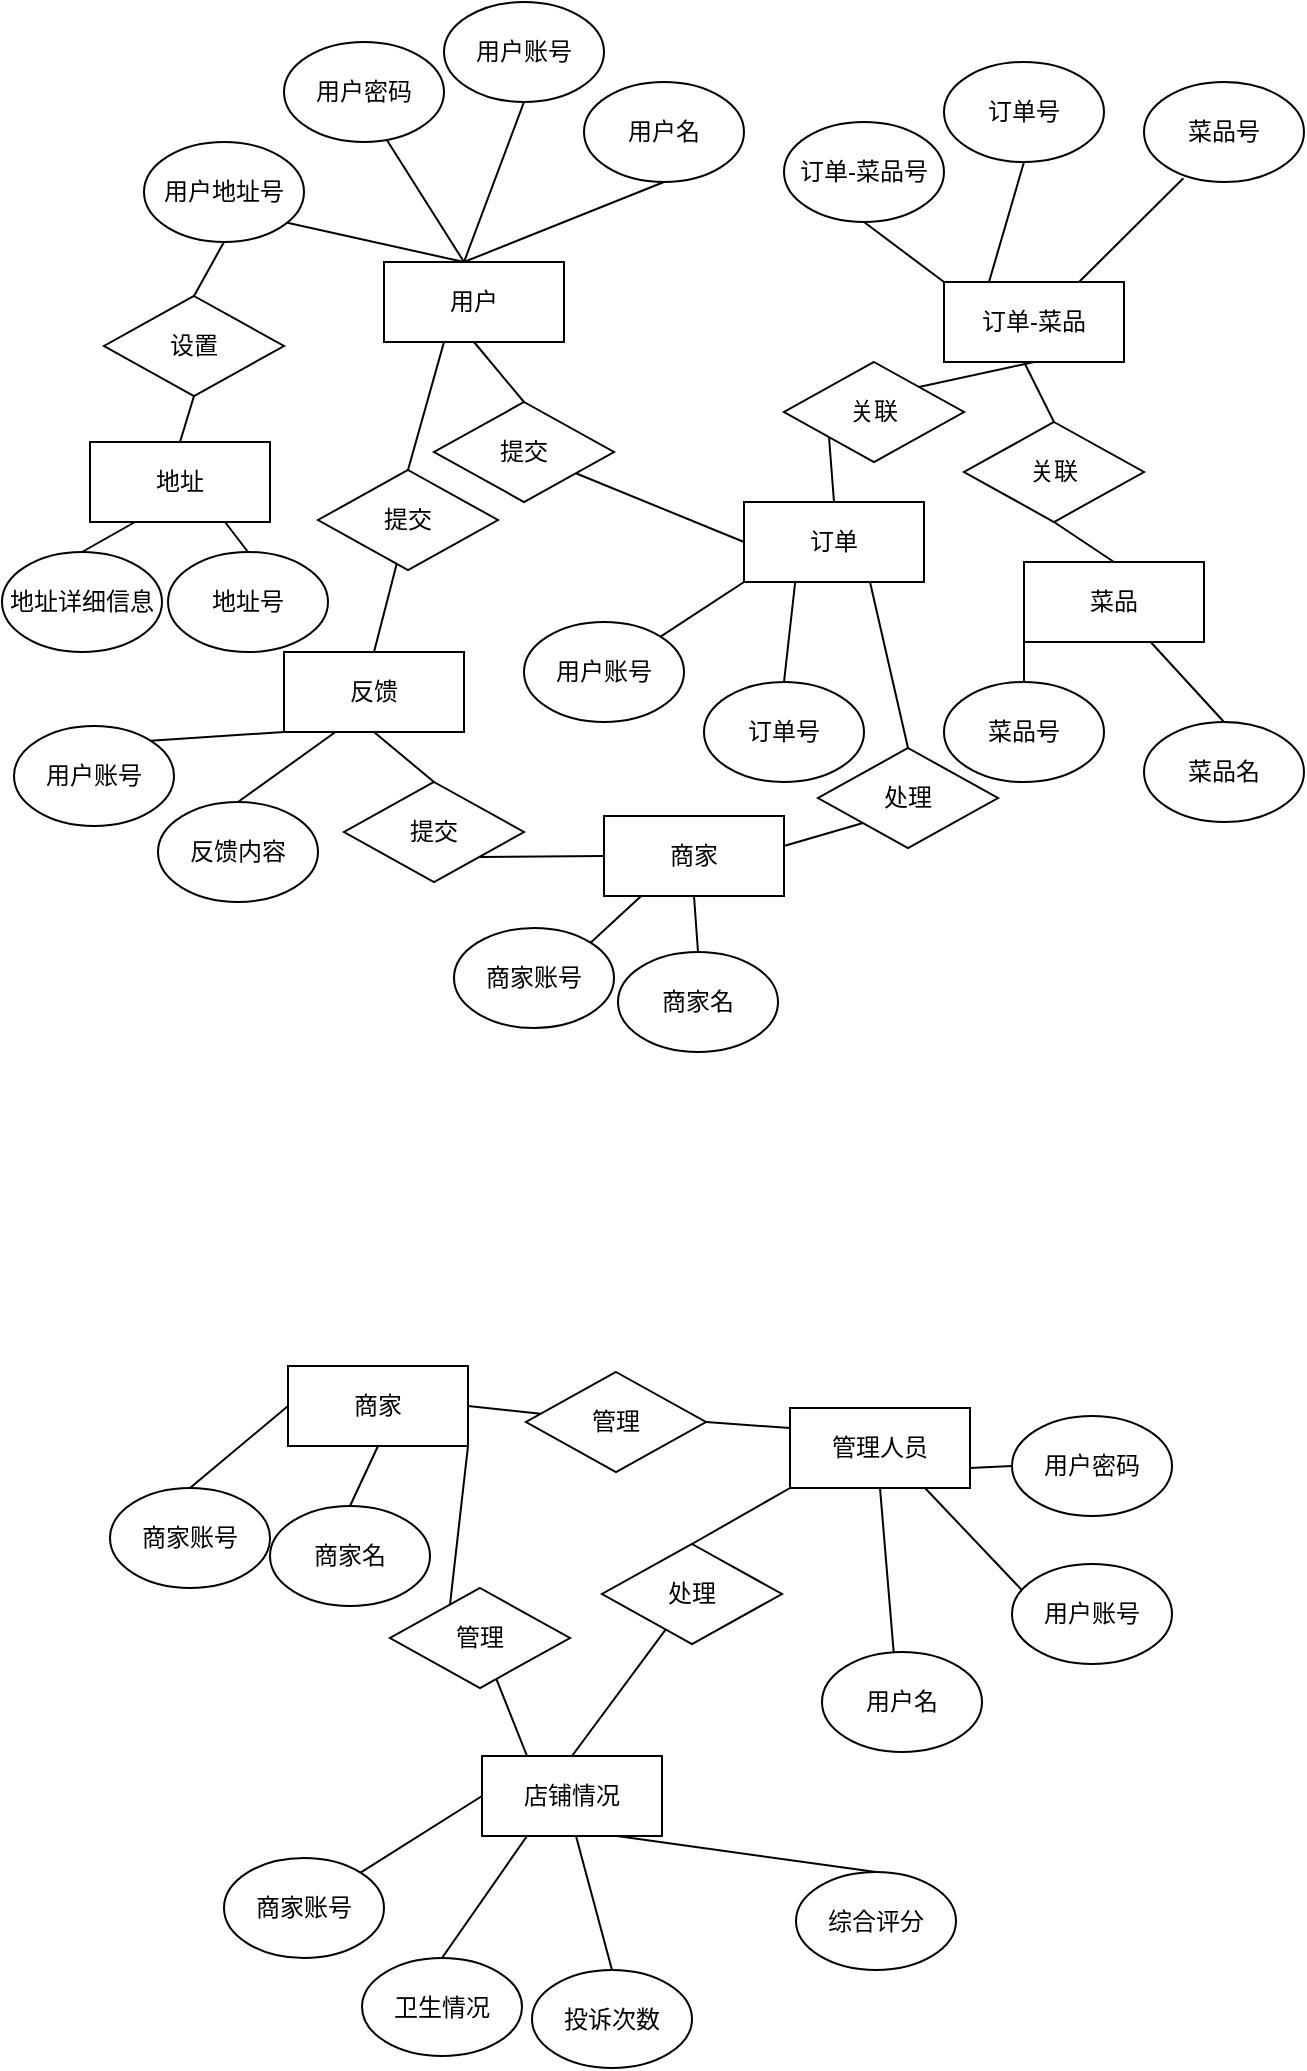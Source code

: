 <mxfile version="20.5.1" type="github">
  <diagram id="eNidESBqAF4DQQRwtHDU" name="Page-1">
    <mxGraphModel dx="1000" dy="600" grid="0" gridSize="10" guides="1" tooltips="1" connect="1" arrows="1" fold="1" page="1" pageScale="1" pageWidth="827" pageHeight="1169" math="0" shadow="0">
      <root>
        <mxCell id="0" />
        <mxCell id="1" parent="0" />
        <mxCell id="hhgO8jSMTBiHvEmgLpF0-1" value="用户" style="rounded=0;whiteSpace=wrap;html=1;" vertex="1" parent="1">
          <mxGeometry x="265" y="200" width="90" height="40" as="geometry" />
        </mxCell>
        <mxCell id="hhgO8jSMTBiHvEmgLpF0-4" value="" style="endArrow=none;html=1;rounded=0;entryX=0.5;entryY=1;entryDx=0;entryDy=0;" edge="1" parent="1" target="hhgO8jSMTBiHvEmgLpF0-5">
          <mxGeometry width="50" height="50" relative="1" as="geometry">
            <mxPoint x="305" y="200" as="sourcePoint" />
            <mxPoint x="315" y="160" as="targetPoint" />
          </mxGeometry>
        </mxCell>
        <mxCell id="hhgO8jSMTBiHvEmgLpF0-5" value="用户名" style="ellipse;whiteSpace=wrap;html=1;" vertex="1" parent="1">
          <mxGeometry x="365" y="110" width="80" height="50" as="geometry" />
        </mxCell>
        <mxCell id="hhgO8jSMTBiHvEmgLpF0-8" value="" style="endArrow=none;html=1;rounded=0;entryX=0.5;entryY=1;entryDx=0;entryDy=0;" edge="1" parent="1" target="hhgO8jSMTBiHvEmgLpF0-10">
          <mxGeometry width="50" height="50" relative="1" as="geometry">
            <mxPoint x="305" y="200" as="sourcePoint" />
            <mxPoint x="245" y="150" as="targetPoint" />
          </mxGeometry>
        </mxCell>
        <mxCell id="hhgO8jSMTBiHvEmgLpF0-10" value="用户账号" style="ellipse;whiteSpace=wrap;html=1;" vertex="1" parent="1">
          <mxGeometry x="295" y="70" width="80" height="50" as="geometry" />
        </mxCell>
        <mxCell id="hhgO8jSMTBiHvEmgLpF0-11" value="用户密码" style="ellipse;whiteSpace=wrap;html=1;" vertex="1" parent="1">
          <mxGeometry x="215" y="90" width="80" height="50" as="geometry" />
        </mxCell>
        <mxCell id="hhgO8jSMTBiHvEmgLpF0-13" value="" style="endArrow=none;html=1;rounded=0;entryX=0.64;entryY=0.972;entryDx=0;entryDy=0;entryPerimeter=0;" edge="1" parent="1" target="hhgO8jSMTBiHvEmgLpF0-11">
          <mxGeometry width="50" height="50" relative="1" as="geometry">
            <mxPoint x="305" y="200" as="sourcePoint" />
            <mxPoint x="355" y="150" as="targetPoint" />
          </mxGeometry>
        </mxCell>
        <mxCell id="hhgO8jSMTBiHvEmgLpF0-14" value="" style="endArrow=none;html=1;rounded=0;" edge="1" parent="1">
          <mxGeometry width="50" height="50" relative="1" as="geometry">
            <mxPoint x="215" y="180" as="sourcePoint" />
            <mxPoint x="305" y="200" as="targetPoint" />
          </mxGeometry>
        </mxCell>
        <mxCell id="hhgO8jSMTBiHvEmgLpF0-15" value="用户地址号" style="ellipse;whiteSpace=wrap;html=1;" vertex="1" parent="1">
          <mxGeometry x="145" y="140" width="80" height="50" as="geometry" />
        </mxCell>
        <mxCell id="hhgO8jSMTBiHvEmgLpF0-16" value="设置" style="rhombus;whiteSpace=wrap;html=1;" vertex="1" parent="1">
          <mxGeometry x="125" y="217" width="90" height="50" as="geometry" />
        </mxCell>
        <mxCell id="hhgO8jSMTBiHvEmgLpF0-17" value="" style="endArrow=none;html=1;rounded=0;exitX=0.5;exitY=0;exitDx=0;exitDy=0;" edge="1" parent="1" source="hhgO8jSMTBiHvEmgLpF0-16">
          <mxGeometry width="50" height="50" relative="1" as="geometry">
            <mxPoint x="135" y="240" as="sourcePoint" />
            <mxPoint x="185" y="190" as="targetPoint" />
          </mxGeometry>
        </mxCell>
        <mxCell id="hhgO8jSMTBiHvEmgLpF0-18" value="地址" style="rounded=0;whiteSpace=wrap;html=1;" vertex="1" parent="1">
          <mxGeometry x="118" y="290" width="90" height="40" as="geometry" />
        </mxCell>
        <mxCell id="hhgO8jSMTBiHvEmgLpF0-19" value="" style="endArrow=none;html=1;rounded=0;exitX=0.5;exitY=0;exitDx=0;exitDy=0;entryX=0.5;entryY=1;entryDx=0;entryDy=0;" edge="1" parent="1" source="hhgO8jSMTBiHvEmgLpF0-18" target="hhgO8jSMTBiHvEmgLpF0-16">
          <mxGeometry width="50" height="50" relative="1" as="geometry">
            <mxPoint x="135" y="360" as="sourcePoint" />
            <mxPoint x="185" y="310" as="targetPoint" />
          </mxGeometry>
        </mxCell>
        <mxCell id="hhgO8jSMTBiHvEmgLpF0-20" value="" style="endArrow=none;html=1;rounded=0;exitX=0.5;exitY=0;exitDx=0;exitDy=0;entryX=0.25;entryY=1;entryDx=0;entryDy=0;" edge="1" parent="1" source="hhgO8jSMTBiHvEmgLpF0-21" target="hhgO8jSMTBiHvEmgLpF0-18">
          <mxGeometry width="50" height="50" relative="1" as="geometry">
            <mxPoint x="125" y="430" as="sourcePoint" />
            <mxPoint x="175" y="400" as="targetPoint" />
          </mxGeometry>
        </mxCell>
        <mxCell id="hhgO8jSMTBiHvEmgLpF0-21" value="地址详细信息" style="ellipse;whiteSpace=wrap;html=1;" vertex="1" parent="1">
          <mxGeometry x="74" y="345" width="80" height="50" as="geometry" />
        </mxCell>
        <mxCell id="hhgO8jSMTBiHvEmgLpF0-22" value="" style="endArrow=none;html=1;rounded=0;entryX=0.5;entryY=1;entryDx=0;entryDy=0;" edge="1" parent="1" target="hhgO8jSMTBiHvEmgLpF0-1">
          <mxGeometry width="50" height="50" relative="1" as="geometry">
            <mxPoint x="335" y="270" as="sourcePoint" />
            <mxPoint x="325" y="240" as="targetPoint" />
          </mxGeometry>
        </mxCell>
        <mxCell id="hhgO8jSMTBiHvEmgLpF0-24" value="提交" style="rhombus;whiteSpace=wrap;html=1;" vertex="1" parent="1">
          <mxGeometry x="290" y="270" width="90" height="50" as="geometry" />
        </mxCell>
        <mxCell id="hhgO8jSMTBiHvEmgLpF0-26" value="" style="endArrow=none;html=1;rounded=0;" edge="1" parent="1" target="hhgO8jSMTBiHvEmgLpF0-24">
          <mxGeometry width="50" height="50" relative="1" as="geometry">
            <mxPoint x="445" y="340" as="sourcePoint" />
            <mxPoint x="375" y="300" as="targetPoint" />
            <Array as="points" />
          </mxGeometry>
        </mxCell>
        <mxCell id="hhgO8jSMTBiHvEmgLpF0-27" value="订单" style="rounded=0;whiteSpace=wrap;html=1;" vertex="1" parent="1">
          <mxGeometry x="445" y="320" width="90" height="40" as="geometry" />
        </mxCell>
        <mxCell id="hhgO8jSMTBiHvEmgLpF0-29" value="用户账号" style="ellipse;whiteSpace=wrap;html=1;" vertex="1" parent="1">
          <mxGeometry x="335" y="380" width="80" height="50" as="geometry" />
        </mxCell>
        <mxCell id="hhgO8jSMTBiHvEmgLpF0-30" value="订单号" style="ellipse;whiteSpace=wrap;html=1;" vertex="1" parent="1">
          <mxGeometry x="425" y="410" width="80" height="50" as="geometry" />
        </mxCell>
        <mxCell id="hhgO8jSMTBiHvEmgLpF0-32" value="" style="endArrow=none;html=1;rounded=0;exitX=1;exitY=0;exitDx=0;exitDy=0;" edge="1" parent="1" source="hhgO8jSMTBiHvEmgLpF0-29">
          <mxGeometry width="50" height="50" relative="1" as="geometry">
            <mxPoint x="395" y="410" as="sourcePoint" />
            <mxPoint x="445" y="360" as="targetPoint" />
          </mxGeometry>
        </mxCell>
        <mxCell id="hhgO8jSMTBiHvEmgLpF0-33" value="" style="endArrow=none;html=1;rounded=0;entryX=0.64;entryY=0.972;entryDx=0;entryDy=0;entryPerimeter=0;exitX=0.5;exitY=0;exitDx=0;exitDy=0;" edge="1" parent="1" source="hhgO8jSMTBiHvEmgLpF0-30">
          <mxGeometry width="50" height="50" relative="1" as="geometry">
            <mxPoint x="509.4" y="421.4" as="sourcePoint" />
            <mxPoint x="470.6" y="360" as="targetPoint" />
          </mxGeometry>
        </mxCell>
        <mxCell id="hhgO8jSMTBiHvEmgLpF0-34" value="订单-菜品" style="rounded=0;whiteSpace=wrap;html=1;" vertex="1" parent="1">
          <mxGeometry x="545" y="210" width="90" height="40" as="geometry" />
        </mxCell>
        <mxCell id="hhgO8jSMTBiHvEmgLpF0-35" value="订单-菜品号" style="ellipse;whiteSpace=wrap;html=1;" vertex="1" parent="1">
          <mxGeometry x="465" y="130" width="80" height="50" as="geometry" />
        </mxCell>
        <mxCell id="hhgO8jSMTBiHvEmgLpF0-36" value="" style="endArrow=none;html=1;rounded=0;exitX=0;exitY=0;exitDx=0;exitDy=0;" edge="1" parent="1" source="hhgO8jSMTBiHvEmgLpF0-34">
          <mxGeometry width="50" height="50" relative="1" as="geometry">
            <mxPoint x="589.08" y="214.4" as="sourcePoint" />
            <mxPoint x="504.996" y="180.002" as="targetPoint" />
            <Array as="points" />
          </mxGeometry>
        </mxCell>
        <mxCell id="hhgO8jSMTBiHvEmgLpF0-37" value="订单号" style="ellipse;whiteSpace=wrap;html=1;" vertex="1" parent="1">
          <mxGeometry x="545" y="100" width="80" height="50" as="geometry" />
        </mxCell>
        <mxCell id="hhgO8jSMTBiHvEmgLpF0-38" value="" style="endArrow=none;html=1;rounded=0;exitX=0.25;exitY=0;exitDx=0;exitDy=0;" edge="1" parent="1" source="hhgO8jSMTBiHvEmgLpF0-34">
          <mxGeometry width="50" height="50" relative="1" as="geometry">
            <mxPoint x="623.8" y="200" as="sourcePoint" />
            <mxPoint x="585" y="150" as="targetPoint" />
          </mxGeometry>
        </mxCell>
        <mxCell id="hhgO8jSMTBiHvEmgLpF0-39" value="地址号" style="ellipse;whiteSpace=wrap;html=1;" vertex="1" parent="1">
          <mxGeometry x="157" y="345" width="80" height="50" as="geometry" />
        </mxCell>
        <mxCell id="hhgO8jSMTBiHvEmgLpF0-40" value="" style="endArrow=none;html=1;rounded=0;exitX=0.5;exitY=0;exitDx=0;exitDy=0;entryX=0.75;entryY=1;entryDx=0;entryDy=0;" edge="1" parent="1" source="hhgO8jSMTBiHvEmgLpF0-39" target="hhgO8jSMTBiHvEmgLpF0-18">
          <mxGeometry width="50" height="50" relative="1" as="geometry">
            <mxPoint x="175" y="430" as="sourcePoint" />
            <mxPoint x="215" y="400" as="targetPoint" />
          </mxGeometry>
        </mxCell>
        <mxCell id="hhgO8jSMTBiHvEmgLpF0-41" value="" style="endArrow=none;html=1;rounded=0;exitX=0.75;exitY=0;exitDx=0;exitDy=0;entryX=0.246;entryY=0.963;entryDx=0;entryDy=0;entryPerimeter=0;" edge="1" parent="1" source="hhgO8jSMTBiHvEmgLpF0-34" target="hhgO8jSMTBiHvEmgLpF0-42">
          <mxGeometry width="50" height="50" relative="1" as="geometry">
            <mxPoint x="607.5" y="220" as="sourcePoint" />
            <mxPoint x="645" y="160" as="targetPoint" />
          </mxGeometry>
        </mxCell>
        <mxCell id="hhgO8jSMTBiHvEmgLpF0-42" value="菜品号" style="ellipse;whiteSpace=wrap;html=1;" vertex="1" parent="1">
          <mxGeometry x="645" y="110" width="80" height="50" as="geometry" />
        </mxCell>
        <mxCell id="hhgO8jSMTBiHvEmgLpF0-43" value="关联" style="rhombus;whiteSpace=wrap;html=1;" vertex="1" parent="1">
          <mxGeometry x="465" y="250" width="90" height="50" as="geometry" />
        </mxCell>
        <mxCell id="hhgO8jSMTBiHvEmgLpF0-45" value="" style="endArrow=none;html=1;rounded=0;entryX=0;entryY=1;entryDx=0;entryDy=0;exitX=0.5;exitY=0;exitDx=0;exitDy=0;" edge="1" parent="1" source="hhgO8jSMTBiHvEmgLpF0-27" target="hhgO8jSMTBiHvEmgLpF0-43">
          <mxGeometry width="50" height="50" relative="1" as="geometry">
            <mxPoint x="425" y="280" as="sourcePoint" />
            <mxPoint x="475" y="230" as="targetPoint" />
          </mxGeometry>
        </mxCell>
        <mxCell id="hhgO8jSMTBiHvEmgLpF0-46" value="" style="endArrow=none;html=1;rounded=0;entryX=0.5;entryY=1;entryDx=0;entryDy=0;exitX=1;exitY=0;exitDx=0;exitDy=0;" edge="1" parent="1" source="hhgO8jSMTBiHvEmgLpF0-43" target="hhgO8jSMTBiHvEmgLpF0-34">
          <mxGeometry width="50" height="50" relative="1" as="geometry">
            <mxPoint x="597.5" y="300" as="sourcePoint" />
            <mxPoint x="572.5" y="270" as="targetPoint" />
          </mxGeometry>
        </mxCell>
        <mxCell id="hhgO8jSMTBiHvEmgLpF0-47" value="" style="endArrow=none;html=1;rounded=0;entryX=0;entryY=1;entryDx=0;entryDy=0;exitX=0.5;exitY=0;exitDx=0;exitDy=0;" edge="1" parent="1" source="hhgO8jSMTBiHvEmgLpF0-48">
          <mxGeometry width="50" height="50" relative="1" as="geometry">
            <mxPoint x="605" y="280" as="sourcePoint" />
            <mxPoint x="585" y="250" as="targetPoint" />
          </mxGeometry>
        </mxCell>
        <mxCell id="hhgO8jSMTBiHvEmgLpF0-48" value="关联" style="rhombus;whiteSpace=wrap;html=1;" vertex="1" parent="1">
          <mxGeometry x="555" y="280" width="90" height="50" as="geometry" />
        </mxCell>
        <mxCell id="hhgO8jSMTBiHvEmgLpF0-49" value="菜品" style="rounded=0;whiteSpace=wrap;html=1;" vertex="1" parent="1">
          <mxGeometry x="585" y="350" width="90" height="40" as="geometry" />
        </mxCell>
        <mxCell id="hhgO8jSMTBiHvEmgLpF0-50" value="" style="endArrow=none;html=1;rounded=0;entryX=0.5;entryY=1;entryDx=0;entryDy=0;exitX=0.5;exitY=0;exitDx=0;exitDy=0;" edge="1" parent="1" source="hhgO8jSMTBiHvEmgLpF0-49" target="hhgO8jSMTBiHvEmgLpF0-48">
          <mxGeometry width="50" height="50" relative="1" as="geometry">
            <mxPoint x="682.5" y="362.5" as="sourcePoint" />
            <mxPoint x="615" y="320" as="targetPoint" />
          </mxGeometry>
        </mxCell>
        <mxCell id="hhgO8jSMTBiHvEmgLpF0-51" value="" style="endArrow=none;html=1;rounded=0;exitX=0.5;exitY=0;exitDx=0;exitDy=0;" edge="1" parent="1" source="hhgO8jSMTBiHvEmgLpF0-52">
          <mxGeometry width="50" height="50" relative="1" as="geometry">
            <mxPoint x="565" y="410" as="sourcePoint" />
            <mxPoint x="585" y="390" as="targetPoint" />
          </mxGeometry>
        </mxCell>
        <mxCell id="hhgO8jSMTBiHvEmgLpF0-52" value="菜品号" style="ellipse;whiteSpace=wrap;html=1;" vertex="1" parent="1">
          <mxGeometry x="545" y="410" width="80" height="50" as="geometry" />
        </mxCell>
        <mxCell id="hhgO8jSMTBiHvEmgLpF0-53" value="" style="endArrow=none;html=1;rounded=0;exitX=0.5;exitY=0;exitDx=0;exitDy=0;" edge="1" parent="1" source="hhgO8jSMTBiHvEmgLpF0-54" target="hhgO8jSMTBiHvEmgLpF0-49">
          <mxGeometry width="50" height="50" relative="1" as="geometry">
            <mxPoint x="625" y="430" as="sourcePoint" />
            <mxPoint x="595" y="400" as="targetPoint" />
          </mxGeometry>
        </mxCell>
        <mxCell id="hhgO8jSMTBiHvEmgLpF0-54" value="菜品名" style="ellipse;whiteSpace=wrap;html=1;" vertex="1" parent="1">
          <mxGeometry x="645" y="430" width="80" height="50" as="geometry" />
        </mxCell>
        <mxCell id="hhgO8jSMTBiHvEmgLpF0-56" value="" style="endArrow=none;html=1;rounded=0;exitX=0.5;exitY=0;exitDx=0;exitDy=0;startArrow=none;" edge="1" parent="1" source="hhgO8jSMTBiHvEmgLpF0-60">
          <mxGeometry width="50" height="50" relative="1" as="geometry">
            <mxPoint x="254" y="468" as="sourcePoint" />
            <mxPoint x="295" y="240" as="targetPoint" />
          </mxGeometry>
        </mxCell>
        <mxCell id="hhgO8jSMTBiHvEmgLpF0-58" value="反馈" style="rounded=0;whiteSpace=wrap;html=1;" vertex="1" parent="1">
          <mxGeometry x="215" y="395" width="90" height="40" as="geometry" />
        </mxCell>
        <mxCell id="hhgO8jSMTBiHvEmgLpF0-59" value="" style="endArrow=none;html=1;rounded=0;exitX=0.5;exitY=0;exitDx=0;exitDy=0;" edge="1" parent="1" source="hhgO8jSMTBiHvEmgLpF0-62">
          <mxGeometry width="50" height="50" relative="1" as="geometry">
            <mxPoint x="524" y="430" as="sourcePoint" />
            <mxPoint x="508" y="360" as="targetPoint" />
          </mxGeometry>
        </mxCell>
        <mxCell id="hhgO8jSMTBiHvEmgLpF0-60" value="提交" style="rhombus;whiteSpace=wrap;html=1;" vertex="1" parent="1">
          <mxGeometry x="232" y="304" width="90" height="50" as="geometry" />
        </mxCell>
        <mxCell id="hhgO8jSMTBiHvEmgLpF0-61" value="" style="endArrow=none;html=1;rounded=0;exitX=0.5;exitY=0;exitDx=0;exitDy=0;" edge="1" parent="1" source="hhgO8jSMTBiHvEmgLpF0-58" target="hhgO8jSMTBiHvEmgLpF0-60">
          <mxGeometry width="50" height="50" relative="1" as="geometry">
            <mxPoint x="245" y="471.0" as="sourcePoint" />
            <mxPoint x="295" y="240" as="targetPoint" />
          </mxGeometry>
        </mxCell>
        <mxCell id="hhgO8jSMTBiHvEmgLpF0-62" value="处理" style="rhombus;whiteSpace=wrap;html=1;" vertex="1" parent="1">
          <mxGeometry x="482" y="443" width="90" height="50" as="geometry" />
        </mxCell>
        <mxCell id="hhgO8jSMTBiHvEmgLpF0-63" value="" style="endArrow=none;html=1;rounded=0;entryX=0;entryY=1;entryDx=0;entryDy=0;" edge="1" parent="1" target="hhgO8jSMTBiHvEmgLpF0-62">
          <mxGeometry width="50" height="50" relative="1" as="geometry">
            <mxPoint x="465" y="492" as="sourcePoint" />
            <mxPoint x="490" y="480" as="targetPoint" />
          </mxGeometry>
        </mxCell>
        <mxCell id="hhgO8jSMTBiHvEmgLpF0-64" value="商家" style="rounded=0;whiteSpace=wrap;html=1;" vertex="1" parent="1">
          <mxGeometry x="375" y="477" width="90" height="40" as="geometry" />
        </mxCell>
        <mxCell id="hhgO8jSMTBiHvEmgLpF0-65" value="商家账号" style="ellipse;whiteSpace=wrap;html=1;" vertex="1" parent="1">
          <mxGeometry x="300" y="533" width="80" height="50" as="geometry" />
        </mxCell>
        <mxCell id="hhgO8jSMTBiHvEmgLpF0-66" value="" style="endArrow=none;html=1;rounded=0;entryX=0.64;entryY=0.972;entryDx=0;entryDy=0;entryPerimeter=0;exitX=1;exitY=0;exitDx=0;exitDy=0;" edge="1" parent="1" source="hhgO8jSMTBiHvEmgLpF0-65">
          <mxGeometry width="50" height="50" relative="1" as="geometry">
            <mxPoint x="388" y="567" as="sourcePoint" />
            <mxPoint x="393.6" y="517" as="targetPoint" />
          </mxGeometry>
        </mxCell>
        <mxCell id="hhgO8jSMTBiHvEmgLpF0-67" value="商家名" style="ellipse;whiteSpace=wrap;html=1;" vertex="1" parent="1">
          <mxGeometry x="382" y="545" width="80" height="50" as="geometry" />
        </mxCell>
        <mxCell id="hhgO8jSMTBiHvEmgLpF0-68" value="" style="endArrow=none;html=1;rounded=0;entryX=0.5;entryY=1;entryDx=0;entryDy=0;exitX=0.5;exitY=0;exitDx=0;exitDy=0;" edge="1" parent="1" source="hhgO8jSMTBiHvEmgLpF0-67" target="hhgO8jSMTBiHvEmgLpF0-64">
          <mxGeometry width="50" height="50" relative="1" as="geometry">
            <mxPoint x="378.284" y="550.322" as="sourcePoint" />
            <mxPoint x="403.6" y="527" as="targetPoint" />
          </mxGeometry>
        </mxCell>
        <mxCell id="hhgO8jSMTBiHvEmgLpF0-69" value="" style="endArrow=none;html=1;rounded=0;startArrow=none;exitX=0.5;exitY=0;exitDx=0;exitDy=0;entryX=0.5;entryY=1;entryDx=0;entryDy=0;" edge="1" parent="1" source="hhgO8jSMTBiHvEmgLpF0-70" target="hhgO8jSMTBiHvEmgLpF0-58">
          <mxGeometry width="50" height="50" relative="1" as="geometry">
            <mxPoint x="282" y="474" as="sourcePoint" />
            <mxPoint x="255" y="436" as="targetPoint" />
          </mxGeometry>
        </mxCell>
        <mxCell id="hhgO8jSMTBiHvEmgLpF0-70" value="提交" style="rhombus;whiteSpace=wrap;html=1;" vertex="1" parent="1">
          <mxGeometry x="245" y="460" width="90" height="50" as="geometry" />
        </mxCell>
        <mxCell id="hhgO8jSMTBiHvEmgLpF0-71" value="" style="endArrow=none;html=1;rounded=0;startArrow=none;entryX=0;entryY=0.5;entryDx=0;entryDy=0;exitX=1;exitY=1;exitDx=0;exitDy=0;" edge="1" parent="1" source="hhgO8jSMTBiHvEmgLpF0-70" target="hhgO8jSMTBiHvEmgLpF0-64">
          <mxGeometry width="50" height="50" relative="1" as="geometry">
            <mxPoint x="240" y="558" as="sourcePoint" />
            <mxPoint x="290" y="523" as="targetPoint" />
          </mxGeometry>
        </mxCell>
        <mxCell id="hhgO8jSMTBiHvEmgLpF0-72" value="管理人员" style="rounded=0;whiteSpace=wrap;html=1;" vertex="1" parent="1">
          <mxGeometry x="468" y="773" width="90" height="40" as="geometry" />
        </mxCell>
        <mxCell id="hhgO8jSMTBiHvEmgLpF0-73" value="" style="endArrow=none;html=1;rounded=0;entryX=0.5;entryY=1;entryDx=0;entryDy=0;exitX=0.5;exitY=1;exitDx=0;exitDy=0;" edge="1" parent="1" target="hhgO8jSMTBiHvEmgLpF0-74" source="hhgO8jSMTBiHvEmgLpF0-72">
          <mxGeometry width="50" height="50" relative="1" as="geometry">
            <mxPoint x="434" y="777" as="sourcePoint" />
            <mxPoint x="444" y="737" as="targetPoint" />
          </mxGeometry>
        </mxCell>
        <mxCell id="hhgO8jSMTBiHvEmgLpF0-74" value="用户名" style="ellipse;whiteSpace=wrap;html=1;" vertex="1" parent="1">
          <mxGeometry x="484" y="895" width="80" height="50" as="geometry" />
        </mxCell>
        <mxCell id="hhgO8jSMTBiHvEmgLpF0-75" value="" style="endArrow=none;html=1;rounded=0;entryX=0.5;entryY=1;entryDx=0;entryDy=0;exitX=0.75;exitY=1;exitDx=0;exitDy=0;" edge="1" parent="1" target="hhgO8jSMTBiHvEmgLpF0-76" source="hhgO8jSMTBiHvEmgLpF0-72">
          <mxGeometry width="50" height="50" relative="1" as="geometry">
            <mxPoint x="434" y="777" as="sourcePoint" />
            <mxPoint x="374" y="727" as="targetPoint" />
          </mxGeometry>
        </mxCell>
        <mxCell id="hhgO8jSMTBiHvEmgLpF0-76" value="用户账号" style="ellipse;whiteSpace=wrap;html=1;" vertex="1" parent="1">
          <mxGeometry x="579" y="851" width="80" height="50" as="geometry" />
        </mxCell>
        <mxCell id="hhgO8jSMTBiHvEmgLpF0-77" value="用户密码" style="ellipse;whiteSpace=wrap;html=1;" vertex="1" parent="1">
          <mxGeometry x="579" y="777" width="80" height="50" as="geometry" />
        </mxCell>
        <mxCell id="hhgO8jSMTBiHvEmgLpF0-78" value="" style="endArrow=none;html=1;rounded=0;entryX=0;entryY=0.5;entryDx=0;entryDy=0;exitX=1;exitY=0.75;exitDx=0;exitDy=0;" edge="1" parent="1" target="hhgO8jSMTBiHvEmgLpF0-77" source="hhgO8jSMTBiHvEmgLpF0-72">
          <mxGeometry width="50" height="50" relative="1" as="geometry">
            <mxPoint x="434" y="777" as="sourcePoint" />
            <mxPoint x="484" y="727" as="targetPoint" />
          </mxGeometry>
        </mxCell>
        <mxCell id="hhgO8jSMTBiHvEmgLpF0-79" value="" style="endArrow=none;html=1;rounded=0;exitX=1;exitY=0.5;exitDx=0;exitDy=0;startArrow=none;entryX=0;entryY=0.25;entryDx=0;entryDy=0;" edge="1" parent="1" source="hhgO8jSMTBiHvEmgLpF0-140" target="hhgO8jSMTBiHvEmgLpF0-72">
          <mxGeometry width="50" height="50" relative="1" as="geometry">
            <mxPoint x="344" y="757" as="sourcePoint" />
            <mxPoint x="434" y="777" as="targetPoint" />
          </mxGeometry>
        </mxCell>
        <mxCell id="hhgO8jSMTBiHvEmgLpF0-115" value="" style="endArrow=none;html=1;rounded=0;exitX=0.5;exitY=0;exitDx=0;exitDy=0;startArrow=none;entryX=0;entryY=1;entryDx=0;entryDy=0;" edge="1" parent="1" source="hhgO8jSMTBiHvEmgLpF0-118" target="hhgO8jSMTBiHvEmgLpF0-72">
          <mxGeometry width="50" height="50" relative="1" as="geometry">
            <mxPoint x="383" y="1045" as="sourcePoint" />
            <mxPoint x="424" y="815" as="targetPoint" />
          </mxGeometry>
        </mxCell>
        <mxCell id="hhgO8jSMTBiHvEmgLpF0-116" value="店铺情况" style="rounded=0;whiteSpace=wrap;html=1;" vertex="1" parent="1">
          <mxGeometry x="314" y="947" width="90" height="40" as="geometry" />
        </mxCell>
        <mxCell id="hhgO8jSMTBiHvEmgLpF0-118" value="处理" style="rhombus;whiteSpace=wrap;html=1;" vertex="1" parent="1">
          <mxGeometry x="374" y="841" width="90" height="50" as="geometry" />
        </mxCell>
        <mxCell id="hhgO8jSMTBiHvEmgLpF0-119" value="" style="endArrow=none;html=1;rounded=0;exitX=0.5;exitY=0;exitDx=0;exitDy=0;" edge="1" parent="1" source="hhgO8jSMTBiHvEmgLpF0-116" target="hhgO8jSMTBiHvEmgLpF0-118">
          <mxGeometry width="50" height="50" relative="1" as="geometry">
            <mxPoint x="374" y="1048" as="sourcePoint" />
            <mxPoint x="424" y="817" as="targetPoint" />
          </mxGeometry>
        </mxCell>
        <mxCell id="hhgO8jSMTBiHvEmgLpF0-122" value="商家" style="rounded=0;whiteSpace=wrap;html=1;" vertex="1" parent="1">
          <mxGeometry x="217" y="752" width="90" height="40" as="geometry" />
        </mxCell>
        <mxCell id="hhgO8jSMTBiHvEmgLpF0-123" value="商家账号" style="ellipse;whiteSpace=wrap;html=1;" vertex="1" parent="1">
          <mxGeometry x="128" y="813" width="80" height="50" as="geometry" />
        </mxCell>
        <mxCell id="hhgO8jSMTBiHvEmgLpF0-125" value="商家名" style="ellipse;whiteSpace=wrap;html=1;" vertex="1" parent="1">
          <mxGeometry x="208" y="822" width="80" height="50" as="geometry" />
        </mxCell>
        <mxCell id="hhgO8jSMTBiHvEmgLpF0-126" value="" style="endArrow=none;html=1;rounded=0;entryX=0.5;entryY=1;entryDx=0;entryDy=0;exitX=0.5;exitY=0;exitDx=0;exitDy=0;" edge="1" parent="1" source="hhgO8jSMTBiHvEmgLpF0-125" target="hhgO8jSMTBiHvEmgLpF0-122">
          <mxGeometry width="50" height="50" relative="1" as="geometry">
            <mxPoint x="507.284" y="1127.322" as="sourcePoint" />
            <mxPoint x="532.6" y="1104" as="targetPoint" />
          </mxGeometry>
        </mxCell>
        <mxCell id="hhgO8jSMTBiHvEmgLpF0-129" value="" style="endArrow=none;html=1;rounded=0;startArrow=none;entryX=0;entryY=0.5;entryDx=0;entryDy=0;exitX=0.5;exitY=0;exitDx=0;exitDy=0;" edge="1" parent="1" source="hhgO8jSMTBiHvEmgLpF0-123" target="hhgO8jSMTBiHvEmgLpF0-122">
          <mxGeometry width="50" height="50" relative="1" as="geometry">
            <mxPoint x="178" y="816" as="sourcePoint" />
            <mxPoint x="419" y="1100" as="targetPoint" />
          </mxGeometry>
        </mxCell>
        <mxCell id="hhgO8jSMTBiHvEmgLpF0-130" value="用户账号" style="ellipse;whiteSpace=wrap;html=1;" vertex="1" parent="1">
          <mxGeometry x="80" y="432" width="80" height="50" as="geometry" />
        </mxCell>
        <mxCell id="hhgO8jSMTBiHvEmgLpF0-131" value="" style="endArrow=none;html=1;rounded=0;exitX=1;exitY=0;exitDx=0;exitDy=0;entryX=0;entryY=1;entryDx=0;entryDy=0;" edge="1" parent="1" source="hhgO8jSMTBiHvEmgLpF0-130" target="hhgO8jSMTBiHvEmgLpF0-58">
          <mxGeometry width="50" height="50" relative="1" as="geometry">
            <mxPoint x="154.004" y="498.662" as="sourcePoint" />
            <mxPoint x="195.72" y="471.34" as="targetPoint" />
          </mxGeometry>
        </mxCell>
        <mxCell id="hhgO8jSMTBiHvEmgLpF0-132" value="反馈内容" style="ellipse;whiteSpace=wrap;html=1;" vertex="1" parent="1">
          <mxGeometry x="152" y="470" width="80" height="50" as="geometry" />
        </mxCell>
        <mxCell id="hhgO8jSMTBiHvEmgLpF0-133" value="" style="endArrow=none;html=1;rounded=0;exitX=0.5;exitY=0;exitDx=0;exitDy=0;" edge="1" parent="1" source="hhgO8jSMTBiHvEmgLpF0-132">
          <mxGeometry width="50" height="50" relative="1" as="geometry">
            <mxPoint x="199.004" y="462.322" as="sourcePoint" />
            <mxPoint x="240.72" y="435" as="targetPoint" />
          </mxGeometry>
        </mxCell>
        <mxCell id="hhgO8jSMTBiHvEmgLpF0-134" value="商家账号" style="ellipse;whiteSpace=wrap;html=1;" vertex="1" parent="1">
          <mxGeometry x="185" y="998" width="80" height="50" as="geometry" />
        </mxCell>
        <mxCell id="hhgO8jSMTBiHvEmgLpF0-135" value="卫生情况" style="ellipse;whiteSpace=wrap;html=1;" vertex="1" parent="1">
          <mxGeometry x="254" y="1048" width="80" height="49" as="geometry" />
        </mxCell>
        <mxCell id="hhgO8jSMTBiHvEmgLpF0-136" value="" style="endArrow=none;html=1;rounded=0;exitX=1;exitY=0;exitDx=0;exitDy=0;entryX=0;entryY=0.5;entryDx=0;entryDy=0;" edge="1" parent="1" source="hhgO8jSMTBiHvEmgLpF0-134" target="hhgO8jSMTBiHvEmgLpF0-116">
          <mxGeometry width="50" height="50" relative="1" as="geometry">
            <mxPoint x="280" y="1011.13" as="sourcePoint" />
            <mxPoint x="291.367" y="967.0" as="targetPoint" />
          </mxGeometry>
        </mxCell>
        <mxCell id="hhgO8jSMTBiHvEmgLpF0-137" value="" style="endArrow=none;html=1;rounded=0;exitX=0.5;exitY=0;exitDx=0;exitDy=0;entryX=0.25;entryY=1;entryDx=0;entryDy=0;" edge="1" parent="1" source="hhgO8jSMTBiHvEmgLpF0-135" target="hhgO8jSMTBiHvEmgLpF0-116">
          <mxGeometry width="50" height="50" relative="1" as="geometry">
            <mxPoint x="276.284" y="1033.322" as="sourcePoint" />
            <mxPoint x="354" y="1002" as="targetPoint" />
          </mxGeometry>
        </mxCell>
        <mxCell id="hhgO8jSMTBiHvEmgLpF0-140" value="管理" style="rhombus;whiteSpace=wrap;html=1;" vertex="1" parent="1">
          <mxGeometry x="336" y="755" width="90" height="50" as="geometry" />
        </mxCell>
        <mxCell id="hhgO8jSMTBiHvEmgLpF0-141" value="" style="endArrow=none;html=1;rounded=0;exitX=1;exitY=0.5;exitDx=0;exitDy=0;" edge="1" parent="1" source="hhgO8jSMTBiHvEmgLpF0-122" target="hhgO8jSMTBiHvEmgLpF0-140">
          <mxGeometry width="50" height="50" relative="1" as="geometry">
            <mxPoint x="280" y="760" as="sourcePoint" />
            <mxPoint x="434" y="777" as="targetPoint" />
          </mxGeometry>
        </mxCell>
        <mxCell id="hhgO8jSMTBiHvEmgLpF0-143" value="" style="endArrow=none;html=1;rounded=0;startArrow=none;exitX=0.25;exitY=0;exitDx=0;exitDy=0;entryX=1;entryY=1;entryDx=0;entryDy=0;" edge="1" parent="1" source="hhgO8jSMTBiHvEmgLpF0-144" target="hhgO8jSMTBiHvEmgLpF0-122">
          <mxGeometry width="50" height="50" relative="1" as="geometry">
            <mxPoint x="349" y="948" as="sourcePoint" />
            <mxPoint x="272" y="780" as="targetPoint" />
          </mxGeometry>
        </mxCell>
        <mxCell id="hhgO8jSMTBiHvEmgLpF0-144" value="管理" style="rhombus;whiteSpace=wrap;html=1;" vertex="1" parent="1">
          <mxGeometry x="268" y="863" width="90" height="50" as="geometry" />
        </mxCell>
        <mxCell id="hhgO8jSMTBiHvEmgLpF0-147" value="" style="endArrow=none;html=1;rounded=0;startArrow=none;exitX=0.25;exitY=0;exitDx=0;exitDy=0;" edge="1" parent="1" source="hhgO8jSMTBiHvEmgLpF0-116" target="hhgO8jSMTBiHvEmgLpF0-144">
          <mxGeometry width="50" height="50" relative="1" as="geometry">
            <mxPoint x="336.5" y="947" as="sourcePoint" />
            <mxPoint x="272" y="780" as="targetPoint" />
          </mxGeometry>
        </mxCell>
        <mxCell id="hhgO8jSMTBiHvEmgLpF0-148" value="" style="endArrow=none;html=1;rounded=0;entryX=0.25;entryY=1;entryDx=0;entryDy=0;exitX=0.5;exitY=0;exitDx=0;exitDy=0;" edge="1" parent="1" source="hhgO8jSMTBiHvEmgLpF0-149">
          <mxGeometry width="50" height="50" relative="1" as="geometry">
            <mxPoint x="361" y="1050" as="sourcePoint" />
            <mxPoint x="361" y="987" as="targetPoint" />
          </mxGeometry>
        </mxCell>
        <mxCell id="hhgO8jSMTBiHvEmgLpF0-149" value="投诉次数" style="ellipse;whiteSpace=wrap;html=1;" vertex="1" parent="1">
          <mxGeometry x="339" y="1054" width="80" height="49" as="geometry" />
        </mxCell>
        <mxCell id="hhgO8jSMTBiHvEmgLpF0-150" value="" style="endArrow=none;html=1;rounded=0;entryX=0.75;entryY=1;entryDx=0;entryDy=0;exitX=0.5;exitY=0;exitDx=0;exitDy=0;" edge="1" parent="1" source="hhgO8jSMTBiHvEmgLpF0-151" target="hhgO8jSMTBiHvEmgLpF0-116">
          <mxGeometry width="50" height="50" relative="1" as="geometry">
            <mxPoint x="448" y="1057" as="sourcePoint" />
            <mxPoint x="391" y="987" as="targetPoint" />
          </mxGeometry>
        </mxCell>
        <mxCell id="hhgO8jSMTBiHvEmgLpF0-151" value="综合评分" style="ellipse;whiteSpace=wrap;html=1;" vertex="1" parent="1">
          <mxGeometry x="471" y="1005" width="80" height="49" as="geometry" />
        </mxCell>
      </root>
    </mxGraphModel>
  </diagram>
</mxfile>

